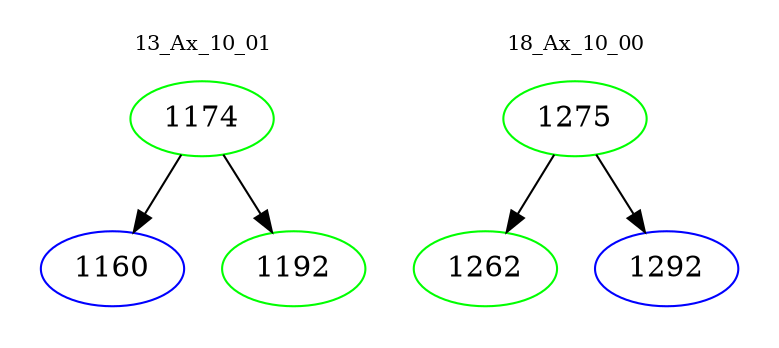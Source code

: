 digraph{
subgraph cluster_0 {
color = white
label = "13_Ax_10_01";
fontsize=10;
T0_1174 [label="1174", color="green"]
T0_1174 -> T0_1160 [color="black"]
T0_1160 [label="1160", color="blue"]
T0_1174 -> T0_1192 [color="black"]
T0_1192 [label="1192", color="green"]
}
subgraph cluster_1 {
color = white
label = "18_Ax_10_00";
fontsize=10;
T1_1275 [label="1275", color="green"]
T1_1275 -> T1_1262 [color="black"]
T1_1262 [label="1262", color="green"]
T1_1275 -> T1_1292 [color="black"]
T1_1292 [label="1292", color="blue"]
}
}
